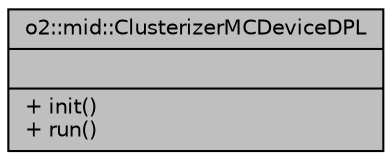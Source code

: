 digraph "o2::mid::ClusterizerMCDeviceDPL"
{
 // INTERACTIVE_SVG=YES
  bgcolor="transparent";
  edge [fontname="Helvetica",fontsize="10",labelfontname="Helvetica",labelfontsize="10"];
  node [fontname="Helvetica",fontsize="10",shape=record];
  Node1 [label="{o2::mid::ClusterizerMCDeviceDPL\n||+ init()\l+ run()\l}",height=0.2,width=0.4,color="black", fillcolor="grey75", style="filled", fontcolor="black"];
}

